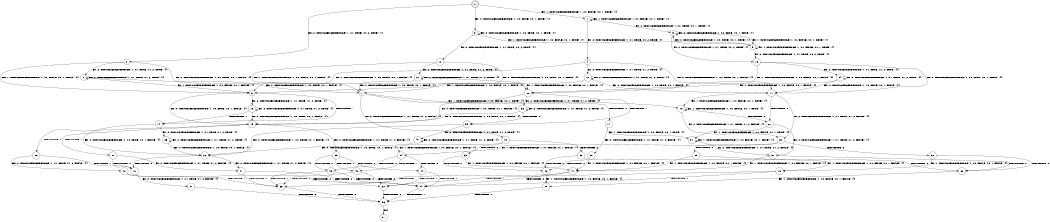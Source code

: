 digraph BCG {
size = "7, 10.5";
center = TRUE;
node [shape = circle];
0 [peripheries = 2];
0 -> 1 [label = "EX !1 !ATOMIC_EXCH_BRANCH (1, +0, FALSE, +0, 1, TRUE) !{}"];
0 -> 2 [label = "EX !2 !ATOMIC_EXCH_BRANCH (1, +1, TRUE, +0, 2, TRUE) !{}"];
0 -> 3 [label = "EX !0 !ATOMIC_EXCH_BRANCH (1, +0, TRUE, +0, 1, TRUE) !{}"];
1 -> 4 [label = "EX !2 !ATOMIC_EXCH_BRANCH (1, +1, TRUE, +0, 2, TRUE) !{}"];
1 -> 5 [label = "EX !0 !ATOMIC_EXCH_BRANCH (1, +0, TRUE, +0, 1, TRUE) !{}"];
1 -> 1 [label = "EX !1 !ATOMIC_EXCH_BRANCH (1, +0, FALSE, +0, 1, TRUE) !{}"];
2 -> 6 [label = "EX !1 !ATOMIC_EXCH_BRANCH (1, +0, FALSE, +0, 1, FALSE) !{}"];
2 -> 7 [label = "EX !0 !ATOMIC_EXCH_BRANCH (1, +0, TRUE, +0, 1, FALSE) !{}"];
2 -> 8 [label = "EX !2 !ATOMIC_EXCH_BRANCH (1, +1, TRUE, +1, 2, TRUE) !{}"];
3 -> 9 [label = "EX !1 !ATOMIC_EXCH_BRANCH (1, +0, FALSE, +0, 1, TRUE) !{}"];
3 -> 10 [label = "EX !2 !ATOMIC_EXCH_BRANCH (1, +1, TRUE, +0, 2, TRUE) !{}"];
3 -> 3 [label = "EX !0 !ATOMIC_EXCH_BRANCH (1, +0, TRUE, +0, 1, TRUE) !{}"];
4 -> 11 [label = "EX !0 !ATOMIC_EXCH_BRANCH (1, +0, TRUE, +0, 1, FALSE) !{}"];
4 -> 12 [label = "EX !2 !ATOMIC_EXCH_BRANCH (1, +1, TRUE, +1, 2, TRUE) !{}"];
4 -> 6 [label = "EX !1 !ATOMIC_EXCH_BRANCH (1, +0, FALSE, +0, 1, FALSE) !{}"];
5 -> 13 [label = "EX !2 !ATOMIC_EXCH_BRANCH (1, +1, TRUE, +0, 2, TRUE) !{}"];
5 -> 9 [label = "EX !1 !ATOMIC_EXCH_BRANCH (1, +0, FALSE, +0, 1, TRUE) !{}"];
5 -> 5 [label = "EX !0 !ATOMIC_EXCH_BRANCH (1, +0, TRUE, +0, 1, TRUE) !{}"];
6 -> 14 [label = "TERMINATE !1"];
6 -> 15 [label = "EX !0 !ATOMIC_EXCH_BRANCH (1, +0, TRUE, +0, 1, FALSE) !{}"];
6 -> 16 [label = "EX !2 !ATOMIC_EXCH_BRANCH (1, +1, TRUE, +1, 2, TRUE) !{}"];
7 -> 17 [label = "TERMINATE !0"];
7 -> 18 [label = "EX !1 !ATOMIC_EXCH_BRANCH (1, +0, FALSE, +0, 1, TRUE) !{}"];
7 -> 19 [label = "EX !2 !ATOMIC_EXCH_BRANCH (1, +1, TRUE, +1, 2, FALSE) !{}"];
8 -> 6 [label = "EX !1 !ATOMIC_EXCH_BRANCH (1, +0, FALSE, +0, 1, FALSE) !{}"];
8 -> 7 [label = "EX !0 !ATOMIC_EXCH_BRANCH (1, +0, TRUE, +0, 1, FALSE) !{}"];
8 -> 8 [label = "EX !2 !ATOMIC_EXCH_BRANCH (1, +1, TRUE, +1, 2, TRUE) !{}"];
9 -> 13 [label = "EX !2 !ATOMIC_EXCH_BRANCH (1, +1, TRUE, +0, 2, TRUE) !{}"];
9 -> 9 [label = "EX !1 !ATOMIC_EXCH_BRANCH (1, +0, FALSE, +0, 1, TRUE) !{}"];
9 -> 5 [label = "EX !0 !ATOMIC_EXCH_BRANCH (1, +0, TRUE, +0, 1, TRUE) !{}"];
10 -> 20 [label = "EX !1 !ATOMIC_EXCH_BRANCH (1, +0, FALSE, +0, 1, FALSE) !{}"];
10 -> 21 [label = "EX !2 !ATOMIC_EXCH_BRANCH (1, +1, TRUE, +1, 2, TRUE) !{}"];
10 -> 7 [label = "EX !0 !ATOMIC_EXCH_BRANCH (1, +0, TRUE, +0, 1, FALSE) !{}"];
11 -> 22 [label = "TERMINATE !0"];
11 -> 23 [label = "EX !2 !ATOMIC_EXCH_BRANCH (1, +1, TRUE, +1, 2, FALSE) !{}"];
11 -> 18 [label = "EX !1 !ATOMIC_EXCH_BRANCH (1, +0, FALSE, +0, 1, TRUE) !{}"];
12 -> 11 [label = "EX !0 !ATOMIC_EXCH_BRANCH (1, +0, TRUE, +0, 1, FALSE) !{}"];
12 -> 12 [label = "EX !2 !ATOMIC_EXCH_BRANCH (1, +1, TRUE, +1, 2, TRUE) !{}"];
12 -> 6 [label = "EX !1 !ATOMIC_EXCH_BRANCH (1, +0, FALSE, +0, 1, FALSE) !{}"];
13 -> 24 [label = "EX !2 !ATOMIC_EXCH_BRANCH (1, +1, TRUE, +1, 2, TRUE) !{}"];
13 -> 20 [label = "EX !1 !ATOMIC_EXCH_BRANCH (1, +0, FALSE, +0, 1, FALSE) !{}"];
13 -> 11 [label = "EX !0 !ATOMIC_EXCH_BRANCH (1, +0, TRUE, +0, 1, FALSE) !{}"];
14 -> 25 [label = "EX !2 !ATOMIC_EXCH_BRANCH (1, +1, TRUE, +1, 2, TRUE) !{}"];
14 -> 26 [label = "EX !0 !ATOMIC_EXCH_BRANCH (1, +0, TRUE, +0, 1, FALSE) !{}"];
15 -> 27 [label = "TERMINATE !1"];
15 -> 28 [label = "TERMINATE !0"];
15 -> 29 [label = "EX !2 !ATOMIC_EXCH_BRANCH (1, +1, TRUE, +1, 2, FALSE) !{}"];
16 -> 14 [label = "TERMINATE !1"];
16 -> 15 [label = "EX !0 !ATOMIC_EXCH_BRANCH (1, +0, TRUE, +0, 1, FALSE) !{}"];
16 -> 16 [label = "EX !2 !ATOMIC_EXCH_BRANCH (1, +1, TRUE, +1, 2, TRUE) !{}"];
17 -> 30 [label = "EX !2 !ATOMIC_EXCH_BRANCH (1, +1, TRUE, +1, 2, FALSE) !{}"];
17 -> 31 [label = "EX !1 !ATOMIC_EXCH_BRANCH (1, +0, FALSE, +0, 1, TRUE) !{}"];
18 -> 22 [label = "TERMINATE !0"];
18 -> 23 [label = "EX !2 !ATOMIC_EXCH_BRANCH (1, +1, TRUE, +1, 2, FALSE) !{}"];
18 -> 18 [label = "EX !1 !ATOMIC_EXCH_BRANCH (1, +0, FALSE, +0, 1, TRUE) !{}"];
19 -> 32 [label = "TERMINATE !2"];
19 -> 33 [label = "TERMINATE !0"];
19 -> 34 [label = "EX !1 !ATOMIC_EXCH_BRANCH (1, +0, FALSE, +0, 1, FALSE) !{}"];
20 -> 35 [label = "TERMINATE !1"];
20 -> 36 [label = "EX !2 !ATOMIC_EXCH_BRANCH (1, +1, TRUE, +1, 2, TRUE) !{}"];
20 -> 15 [label = "EX !0 !ATOMIC_EXCH_BRANCH (1, +0, TRUE, +0, 1, FALSE) !{}"];
21 -> 20 [label = "EX !1 !ATOMIC_EXCH_BRANCH (1, +0, FALSE, +0, 1, FALSE) !{}"];
21 -> 21 [label = "EX !2 !ATOMIC_EXCH_BRANCH (1, +1, TRUE, +1, 2, TRUE) !{}"];
21 -> 7 [label = "EX !0 !ATOMIC_EXCH_BRANCH (1, +0, TRUE, +0, 1, FALSE) !{}"];
22 -> 37 [label = "EX !2 !ATOMIC_EXCH_BRANCH (1, +1, TRUE, +1, 2, FALSE) !{}"];
22 -> 31 [label = "EX !1 !ATOMIC_EXCH_BRANCH (1, +0, FALSE, +0, 1, TRUE) !{}"];
23 -> 38 [label = "TERMINATE !2"];
23 -> 39 [label = "TERMINATE !0"];
23 -> 34 [label = "EX !1 !ATOMIC_EXCH_BRANCH (1, +0, FALSE, +0, 1, FALSE) !{}"];
24 -> 24 [label = "EX !2 !ATOMIC_EXCH_BRANCH (1, +1, TRUE, +1, 2, TRUE) !{}"];
24 -> 20 [label = "EX !1 !ATOMIC_EXCH_BRANCH (1, +0, FALSE, +0, 1, FALSE) !{}"];
24 -> 11 [label = "EX !0 !ATOMIC_EXCH_BRANCH (1, +0, TRUE, +0, 1, FALSE) !{}"];
25 -> 26 [label = "EX !0 !ATOMIC_EXCH_BRANCH (1, +0, TRUE, +0, 1, FALSE) !{}"];
25 -> 25 [label = "EX !2 !ATOMIC_EXCH_BRANCH (1, +1, TRUE, +1, 2, TRUE) !{}"];
26 -> 40 [label = "TERMINATE !0"];
26 -> 41 [label = "EX !2 !ATOMIC_EXCH_BRANCH (1, +1, TRUE, +1, 2, FALSE) !{}"];
27 -> 41 [label = "EX !2 !ATOMIC_EXCH_BRANCH (1, +1, TRUE, +1, 2, FALSE) !{}"];
27 -> 40 [label = "TERMINATE !0"];
28 -> 42 [label = "EX !2 !ATOMIC_EXCH_BRANCH (1, +1, TRUE, +1, 2, FALSE) !{}"];
28 -> 40 [label = "TERMINATE !1"];
29 -> 43 [label = "TERMINATE !1"];
29 -> 44 [label = "TERMINATE !2"];
29 -> 45 [label = "TERMINATE !0"];
30 -> 46 [label = "TERMINATE !2"];
30 -> 47 [label = "EX !1 !ATOMIC_EXCH_BRANCH (1, +0, FALSE, +0, 1, FALSE) !{}"];
31 -> 37 [label = "EX !2 !ATOMIC_EXCH_BRANCH (1, +1, TRUE, +1, 2, FALSE) !{}"];
31 -> 31 [label = "EX !1 !ATOMIC_EXCH_BRANCH (1, +0, FALSE, +0, 1, TRUE) !{}"];
32 -> 46 [label = "TERMINATE !0"];
32 -> 48 [label = "EX !1 !ATOMIC_EXCH_BRANCH (1, +0, FALSE, +0, 1, FALSE) !{}"];
33 -> 46 [label = "TERMINATE !2"];
33 -> 47 [label = "EX !1 !ATOMIC_EXCH_BRANCH (1, +0, FALSE, +0, 1, FALSE) !{}"];
34 -> 43 [label = "TERMINATE !1"];
34 -> 44 [label = "TERMINATE !2"];
34 -> 45 [label = "TERMINATE !0"];
35 -> 49 [label = "EX !2 !ATOMIC_EXCH_BRANCH (1, +1, TRUE, +1, 2, TRUE) !{}"];
35 -> 26 [label = "EX !0 !ATOMIC_EXCH_BRANCH (1, +0, TRUE, +0, 1, FALSE) !{}"];
36 -> 35 [label = "TERMINATE !1"];
36 -> 36 [label = "EX !2 !ATOMIC_EXCH_BRANCH (1, +1, TRUE, +1, 2, TRUE) !{}"];
36 -> 15 [label = "EX !0 !ATOMIC_EXCH_BRANCH (1, +0, TRUE, +0, 1, FALSE) !{}"];
37 -> 50 [label = "TERMINATE !2"];
37 -> 47 [label = "EX !1 !ATOMIC_EXCH_BRANCH (1, +0, FALSE, +0, 1, FALSE) !{}"];
38 -> 48 [label = "EX !1 !ATOMIC_EXCH_BRANCH (1, +0, FALSE, +0, 1, FALSE) !{}"];
38 -> 50 [label = "TERMINATE !0"];
39 -> 47 [label = "EX !1 !ATOMIC_EXCH_BRANCH (1, +0, FALSE, +0, 1, FALSE) !{}"];
39 -> 50 [label = "TERMINATE !2"];
40 -> 51 [label = "EX !2 !ATOMIC_EXCH_BRANCH (1, +1, TRUE, +1, 2, FALSE) !{}"];
41 -> 52 [label = "TERMINATE !2"];
41 -> 53 [label = "TERMINATE !0"];
42 -> 53 [label = "TERMINATE !1"];
42 -> 54 [label = "TERMINATE !2"];
43 -> 52 [label = "TERMINATE !2"];
43 -> 53 [label = "TERMINATE !0"];
44 -> 52 [label = "TERMINATE !1"];
44 -> 54 [label = "TERMINATE !0"];
45 -> 53 [label = "TERMINATE !1"];
45 -> 54 [label = "TERMINATE !2"];
46 -> 55 [label = "EX !1 !ATOMIC_EXCH_BRANCH (1, +0, FALSE, +0, 1, FALSE) !{}"];
47 -> 53 [label = "TERMINATE !1"];
47 -> 54 [label = "TERMINATE !2"];
48 -> 52 [label = "TERMINATE !1"];
48 -> 54 [label = "TERMINATE !0"];
49 -> 49 [label = "EX !2 !ATOMIC_EXCH_BRANCH (1, +1, TRUE, +1, 2, TRUE) !{}"];
49 -> 26 [label = "EX !0 !ATOMIC_EXCH_BRANCH (1, +0, TRUE, +0, 1, FALSE) !{}"];
50 -> 55 [label = "EX !1 !ATOMIC_EXCH_BRANCH (1, +0, FALSE, +0, 1, FALSE) !{}"];
51 -> 56 [label = "TERMINATE !2"];
52 -> 56 [label = "TERMINATE !0"];
53 -> 56 [label = "TERMINATE !2"];
54 -> 56 [label = "TERMINATE !1"];
55 -> 56 [label = "TERMINATE !1"];
56 -> 57 [label = "exit"];
}
